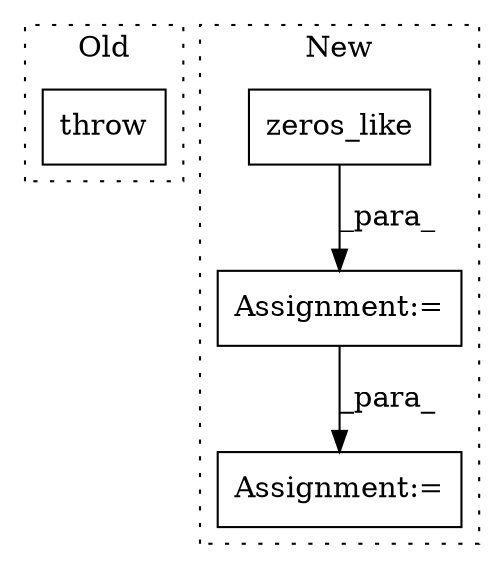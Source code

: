 digraph G {
subgraph cluster0 {
1 [label="throw" a="53" s="424" l="6" shape="box"];
label = "Old";
style="dotted";
}
subgraph cluster1 {
2 [label="zeros_like" a="32" s="590,612" l="11,1" shape="box"];
3 [label="Assignment:=" a="7" s="583" l="1" shape="box"];
4 [label="Assignment:=" a="7" s="658" l="2" shape="box"];
label = "New";
style="dotted";
}
2 -> 3 [label="_para_"];
3 -> 4 [label="_para_"];
}